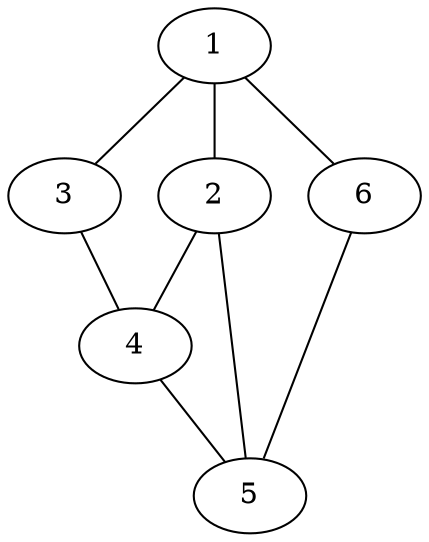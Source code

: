 graph G {
	1
	{
		rank = same
		2 3 6
		};
		

1 -- 2;
1 -- 3;
3 -- 4;
2 -- 4;
4 -- 5;
5 -- 6;
2 -- 5;
6 -- 1;

}
